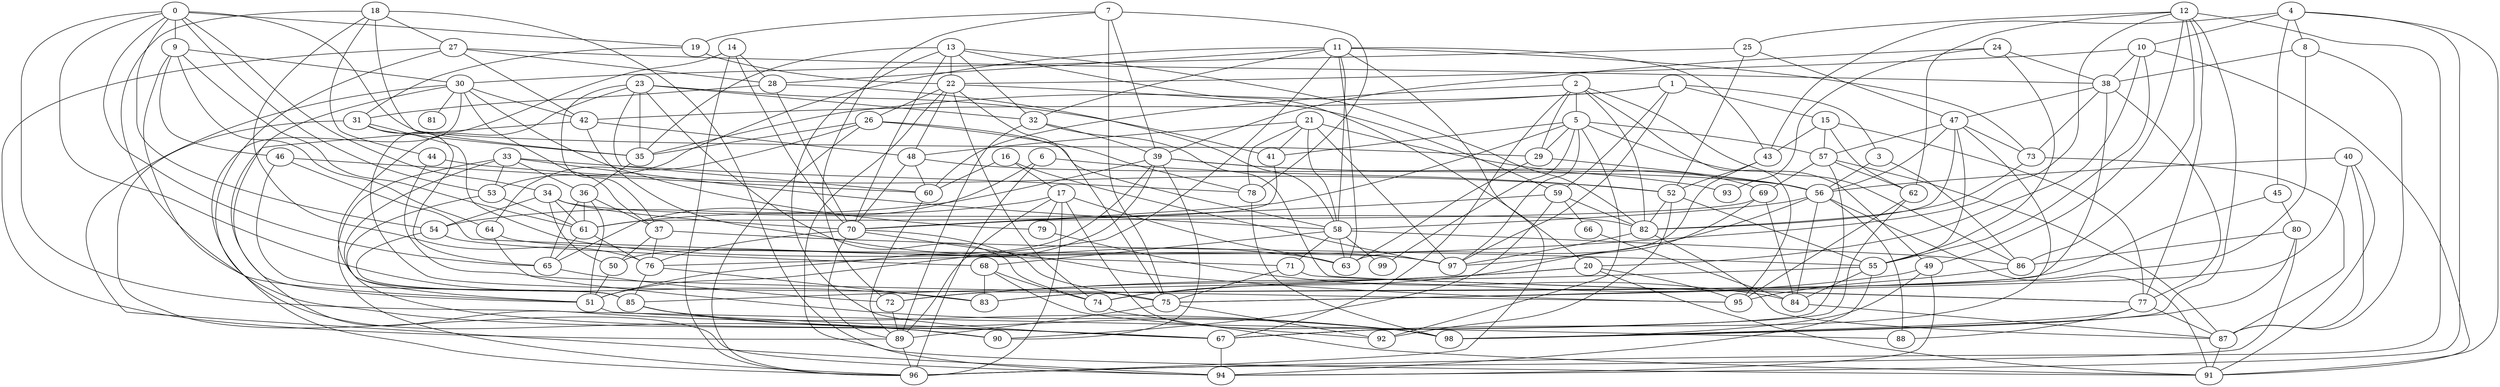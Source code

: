 strict graph "gnp_random_graph(100,0.06)" {
0;
1;
2;
3;
4;
5;
6;
7;
8;
9;
10;
11;
12;
13;
14;
15;
16;
17;
18;
19;
20;
21;
22;
23;
24;
25;
26;
27;
28;
29;
30;
31;
32;
33;
34;
35;
36;
37;
38;
39;
40;
41;
42;
43;
44;
45;
46;
47;
48;
49;
50;
51;
52;
53;
54;
55;
56;
57;
58;
59;
60;
61;
62;
63;
64;
65;
66;
67;
68;
69;
70;
71;
72;
73;
74;
75;
76;
77;
78;
79;
80;
81;
82;
83;
84;
85;
86;
87;
88;
89;
90;
91;
92;
93;
94;
95;
96;
97;
98;
99;
0 -- 65  [is_available=True, prob="0.401317531949"];
0 -- 34  [is_available=True, prob="0.208008335144"];
0 -- 9  [is_available=True, prob="0.933279573528"];
0 -- 83  [is_available=True, prob="0.505369904515"];
0 -- 19  [is_available=True, prob="1.0"];
0 -- 53  [is_available=True, prob="1.0"];
0 -- 54  [is_available=True, prob="1.0"];
0 -- 88  [is_available=True, prob="0.456097788929"];
0 -- 29  [is_available=True, prob="0.749556952247"];
1 -- 97  [is_available=True, prob="1.0"];
1 -- 35  [is_available=True, prob="0.708925836427"];
1 -- 42  [is_available=True, prob="0.539630401566"];
1 -- 15  [is_available=True, prob="0.65754408299"];
1 -- 3  [is_available=True, prob="0.724444714101"];
1 -- 59  [is_available=True, prob="0.840673720476"];
2 -- 67  [is_available=True, prob="1.0"];
2 -- 5  [is_available=True, prob="0.117403841948"];
2 -- 82  [is_available=True, prob="0.544483387959"];
2 -- 86  [is_available=True, prob="0.0749830934709"];
2 -- 60  [is_available=True, prob="0.325486480406"];
2 -- 29  [is_available=True, prob="0.559239321104"];
2 -- 95  [is_available=True, prob="0.12370317748"];
3 -- 56  [is_available=True, prob="0.485612511646"];
3 -- 86  [is_available=True, prob="1.0"];
4 -- 8  [is_available=True, prob="0.777295917238"];
4 -- 10  [is_available=True, prob="0.872376231929"];
4 -- 43  [is_available=True, prob="0.623843836305"];
4 -- 45  [is_available=True, prob="0.729357476459"];
4 -- 91  [is_available=True, prob="0.98853804366"];
4 -- 94  [is_available=True, prob="0.451995803367"];
5 -- 97  [is_available=True, prob="0.891728324819"];
5 -- 99  [is_available=True, prob="1.0"];
5 -- 70  [is_available=True, prob="0.253436534873"];
5 -- 41  [is_available=True, prob="1.0"];
5 -- 49  [is_available=True, prob="0.628165273663"];
5 -- 57  [is_available=True, prob="1.0"];
5 -- 92  [is_available=True, prob="1.0"];
5 -- 29  [is_available=True, prob="1.0"];
6 -- 96  [is_available=True, prob="0.640585922209"];
6 -- 65  [is_available=True, prob="0.351848026224"];
6 -- 52  [is_available=True, prob="0.564862111082"];
7 -- 72  [is_available=True, prob="0.529357479128"];
7 -- 75  [is_available=True, prob="1.0"];
7 -- 19  [is_available=True, prob="0.999707144574"];
7 -- 78  [is_available=True, prob="0.242282104996"];
7 -- 39  [is_available=True, prob="0.868449650904"];
8 -- 83  [is_available=True, prob="1.0"];
8 -- 38  [is_available=True, prob="1.0"];
8 -- 87  [is_available=True, prob="1.0"];
9 -- 64  [is_available=True, prob="0.820248583945"];
9 -- 46  [is_available=True, prob="0.260514155026"];
9 -- 51  [is_available=True, prob="0.118629092126"];
9 -- 61  [is_available=True, prob="0.808153064313"];
9 -- 30  [is_available=True, prob="1.0"];
10 -- 38  [is_available=True, prob="0.825049003085"];
10 -- 20  [is_available=True, prob="0.679509114237"];
10 -- 22  [is_available=True, prob="1.0"];
10 -- 55  [is_available=True, prob="1.0"];
10 -- 91  [is_available=True, prob="0.532950012383"];
11 -- 32  [is_available=True, prob="0.774092118303"];
11 -- 96  [is_available=True, prob="0.994064650559"];
11 -- 73  [is_available=True, prob="0.515269923406"];
11 -- 43  [is_available=True, prob="1.0"];
11 -- 51  [is_available=True, prob="0.0749159891128"];
11 -- 53  [is_available=True, prob="1.0"];
11 -- 58  [is_available=True, prob="1.0"];
11 -- 28  [is_available=True, prob="1.0"];
11 -- 63  [is_available=True, prob="1.0"];
12 -- 96  [is_available=True, prob="0.907032425598"];
12 -- 98  [is_available=True, prob="0.88709916339"];
12 -- 76  [is_available=True, prob="1.0"];
12 -- 77  [is_available=True, prob="1.0"];
12 -- 49  [is_available=True, prob="0.753332696834"];
12 -- 86  [is_available=True, prob="0.120220458673"];
12 -- 25  [is_available=True, prob="1.0"];
12 -- 62  [is_available=True, prob="0.0730132097925"];
13 -- 32  [is_available=True, prob="0.0481843590354"];
13 -- 67  [is_available=True, prob="0.280493103246"];
13 -- 70  [is_available=True, prob="0.0279453609311"];
13 -- 82  [is_available=True, prob="0.306177537041"];
13 -- 35  [is_available=True, prob="0.0869345037084"];
13 -- 20  [is_available=True, prob="1.0"];
13 -- 22  [is_available=True, prob="0.253078731146"];
14 -- 96  [is_available=True, prob="1.0"];
14 -- 75  [is_available=True, prob="0.508044438748"];
14 -- 28  [is_available=True, prob="0.242634142948"];
14 -- 70  [is_available=True, prob="0.912086829151"];
15 -- 43  [is_available=True, prob="0.326070395902"];
15 -- 77  [is_available=True, prob="0.843170731125"];
15 -- 62  [is_available=True, prob="1.0"];
15 -- 57  [is_available=True, prob="0.71112116193"];
16 -- 17  [is_available=True, prob="0.487388315456"];
16 -- 60  [is_available=True, prob="0.247704039993"];
16 -- 97  [is_available=True, prob="1.0"];
17 -- 96  [is_available=True, prob="0.864821834372"];
17 -- 98  [is_available=True, prob="0.266863847846"];
17 -- 79  [is_available=True, prob="0.0669353167582"];
17 -- 89  [is_available=True, prob="1.0"];
17 -- 61  [is_available=True, prob="0.389065659979"];
17 -- 63  [is_available=True, prob="0.395441686684"];
18 -- 35  [is_available=True, prob="0.925505071739"];
18 -- 44  [is_available=True, prob="1.0"];
18 -- 76  [is_available=True, prob="1.0"];
18 -- 91  [is_available=True, prob="0.93995434877"];
18 -- 67  [is_available=True, prob="1.0"];
18 -- 27  [is_available=True, prob="0.357518864199"];
19 -- 31  [is_available=True, prob="0.786254573484"];
19 -- 22  [is_available=True, prob="0.953114108135"];
20 -- 72  [is_available=True, prob="0.664364053266"];
20 -- 85  [is_available=True, prob="0.73212226138"];
20 -- 91  [is_available=True, prob="0.162282258724"];
20 -- 95  [is_available=True, prob="0.477861527114"];
21 -- 97  [is_available=True, prob="0.0782265761721"];
21 -- 69  [is_available=True, prob="1.0"];
21 -- 41  [is_available=True, prob="0.354096801843"];
21 -- 78  [is_available=True, prob="1.0"];
21 -- 48  [is_available=True, prob="1.0"];
21 -- 58  [is_available=True, prob="0.674918970515"];
22 -- 75  [is_available=True, prob="0.145736368353"];
22 -- 48  [is_available=True, prob="0.229384344206"];
22 -- 26  [is_available=True, prob="1.0"];
22 -- 59  [is_available=True, prob="1.0"];
22 -- 74  [is_available=True, prob="0.397960573337"];
22 -- 94  [is_available=True, prob="0.967975671125"];
23 -- 32  [is_available=True, prob="0.936082873635"];
23 -- 35  [is_available=True, prob="0.175630031217"];
23 -- 37  [is_available=True, prob="0.578289367614"];
23 -- 41  [is_available=True, prob="0.788855562672"];
23 -- 74  [is_available=True, prob="0.329641862256"];
23 -- 85  [is_available=True, prob="1.0"];
23 -- 60  [is_available=True, prob="0.568332556702"];
24 -- 55  [is_available=True, prob="0.140708506796"];
24 -- 93  [is_available=True, prob="0.942343116925"];
24 -- 38  [is_available=True, prob="0.57440401021"];
24 -- 39  [is_available=True, prob="1.0"];
25 -- 52  [is_available=True, prob="0.310783470679"];
25 -- 30  [is_available=True, prob="1.0"];
25 -- 47  [is_available=True, prob="0.74002964125"];
26 -- 64  [is_available=True, prob="1.0"];
26 -- 96  [is_available=True, prob="0.699465639648"];
26 -- 35  [is_available=True, prob="0.356035954156"];
26 -- 78  [is_available=True, prob="0.80350426199"];
26 -- 58  [is_available=True, prob="0.919724540458"];
27 -- 38  [is_available=True, prob="1.0"];
27 -- 42  [is_available=True, prob="1.0"];
27 -- 89  [is_available=True, prob="0.973737690524"];
27 -- 90  [is_available=True, prob="0.252899614696"];
27 -- 28  [is_available=True, prob="1.0"];
28 -- 70  [is_available=True, prob="0.0683905681037"];
28 -- 58  [is_available=True, prob="0.865286113863"];
28 -- 31  [is_available=True, prob="0.712873823414"];
29 -- 56  [is_available=True, prob="1.0"];
29 -- 63  [is_available=True, prob="0.217286622906"];
30 -- 96  [is_available=True, prob="1.0"];
30 -- 37  [is_available=True, prob="0.692415741574"];
30 -- 42  [is_available=True, prob="1.0"];
30 -- 79  [is_available=True, prob="0.694548426445"];
30 -- 81  [is_available=True, prob="0.981258931401"];
30 -- 51  [is_available=True, prob="0.110800932793"];
30 -- 94  [is_available=True, prob="1.0"];
31 -- 97  [is_available=True, prob="0.655292400381"];
31 -- 35  [is_available=True, prob="1.0"];
31 -- 65  [is_available=True, prob="0.848751198846"];
31 -- 94  [is_available=True, prob="0.894412275635"];
32 -- 39  [is_available=True, prob="1.0"];
32 -- 77  [is_available=True, prob="1.0"];
32 -- 89  [is_available=True, prob="1.0"];
33 -- 96  [is_available=True, prob="0.173182988763"];
33 -- 36  [is_available=True, prob="0.901290689985"];
33 -- 78  [is_available=True, prob="0.698734570122"];
33 -- 51  [is_available=True, prob="0.137944791119"];
33 -- 53  [is_available=True, prob="0.691491137438"];
33 -- 58  [is_available=True, prob="0.186928677802"];
34 -- 70  [is_available=True, prob="0.0432453915586"];
34 -- 82  [is_available=True, prob="0.200698279956"];
34 -- 50  [is_available=True, prob="0.250136809679"];
34 -- 54  [is_available=True, prob="0.790034169202"];
34 -- 61  [is_available=True, prob="1.0"];
35 -- 36  [is_available=True, prob="1.0"];
36 -- 37  [is_available=True, prob="0.309931550874"];
36 -- 65  [is_available=True, prob="0.58912177769"];
36 -- 51  [is_available=True, prob="0.146836709053"];
36 -- 61  [is_available=True, prob="0.526235349335"];
37 -- 76  [is_available=True, prob="0.254518875597"];
37 -- 50  [is_available=True, prob="0.516946787415"];
37 -- 55  [is_available=True, prob="0.602672120027"];
38 -- 73  [is_available=True, prob="0.165180576089"];
38 -- 75  [is_available=True, prob="0.12282905402"];
38 -- 77  [is_available=True, prob="1.0"];
38 -- 47  [is_available=True, prob="0.108492368477"];
39 -- 56  [is_available=True, prob="0.790044257091"];
39 -- 50  [is_available=True, prob="0.851243470975"];
39 -- 51  [is_available=True, prob="0.251084393173"];
39 -- 54  [is_available=True, prob="0.919860957214"];
39 -- 90  [is_available=True, prob="0.388424296045"];
39 -- 93  [is_available=True, prob="0.121520689843"];
40 -- 56  [is_available=True, prob="0.230168224203"];
40 -- 91  [is_available=True, prob="0.696113039233"];
40 -- 75  [is_available=True, prob="0.0455166875403"];
40 -- 87  [is_available=True, prob="0.0552573724165"];
41 -- 61  [is_available=True, prob="0.0750003714791"];
42 -- 98  [is_available=True, prob="0.652750966152"];
42 -- 48  [is_available=True, prob="0.261754104377"];
42 -- 63  [is_available=True, prob="0.656971578682"];
43 -- 52  [is_available=True, prob="1.0"];
43 -- 63  [is_available=True, prob="1.0"];
44 -- 52  [is_available=True, prob="0.584244719514"];
44 -- 95  [is_available=True, prob="1.0"];
45 -- 80  [is_available=True, prob="0.190065259975"];
45 -- 83  [is_available=True, prob="0.122957638501"];
46 -- 60  [is_available=True, prob="0.400221475689"];
46 -- 85  [is_available=True, prob="0.105022600555"];
46 -- 71  [is_available=True, prob="0.137099130852"];
47 -- 67  [is_available=True, prob="0.200302480194"];
47 -- 73  [is_available=True, prob="0.608813344409"];
47 -- 55  [is_available=True, prob="0.753379025347"];
47 -- 82  [is_available=True, prob="1.0"];
47 -- 57  [is_available=True, prob="1.0"];
47 -- 56  [is_available=True, prob="0.377490528401"];
48 -- 70  [is_available=True, prob="0.656052419382"];
48 -- 56  [is_available=True, prob="1.0"];
48 -- 60  [is_available=True, prob="0.928566791309"];
49 -- 74  [is_available=True, prob="0.405126231074"];
49 -- 98  [is_available=True, prob="0.560875121632"];
49 -- 94  [is_available=True, prob="0.878558951062"];
50 -- 51  [is_available=True, prob="0.936832081696"];
51 -- 67  [is_available=True, prob="0.406212769601"];
52 -- 82  [is_available=True, prob="0.133995153632"];
52 -- 55  [is_available=True, prob="1.0"];
52 -- 92  [is_available=True, prob="0.143368155635"];
53 -- 67  [is_available=True, prob="0.95511293179"];
53 -- 61  [is_available=True, prob="0.814191123308"];
54 -- 68  [is_available=True, prob="0.98728129614"];
54 -- 85  [is_available=True, prob="1.0"];
55 -- 72  [is_available=True, prob="0.787518992115"];
55 -- 84  [is_available=True, prob="0.141518243321"];
55 -- 94  [is_available=True, prob="0.277121277144"];
56 -- 97  [is_available=True, prob="0.991693314419"];
56 -- 84  [is_available=True, prob="0.10802670645"];
56 -- 88  [is_available=True, prob="0.843793597988"];
56 -- 58  [is_available=True, prob="0.783340323058"];
56 -- 91  [is_available=True, prob="0.303828771474"];
57 -- 67  [is_available=True, prob="1.0"];
57 -- 69  [is_available=True, prob="1.0"];
57 -- 87  [is_available=True, prob="0.259395437202"];
57 -- 62  [is_available=True, prob="1.0"];
58 -- 99  [is_available=True, prob="0.903521415819"];
58 -- 68  [is_available=True, prob="0.876635517564"];
58 -- 71  [is_available=True, prob="0.839710228835"];
58 -- 86  [is_available=True, prob="0.514399847269"];
58 -- 63  [is_available=True, prob="1.0"];
59 -- 66  [is_available=True, prob="0.562432644914"];
59 -- 70  [is_available=True, prob="0.00836455535904"];
59 -- 82  [is_available=True, prob="1.0"];
59 -- 90  [is_available=True, prob="0.511908195541"];
60 -- 89  [is_available=True, prob="0.694279270063"];
61 -- 65  [is_available=True, prob="0.77119103354"];
61 -- 76  [is_available=True, prob="1.0"];
62 -- 95  [is_available=True, prob="0.551426092331"];
62 -- 67  [is_available=True, prob="0.337943942413"];
64 -- 98  [is_available=True, prob="1.0"];
64 -- 97  [is_available=True, prob="0.449527180164"];
65 -- 72  [is_available=True, prob="0.0042984788644"];
66 -- 84  [is_available=True, prob="0.871463571319"];
67 -- 94  [is_available=True, prob="0.580241422519"];
68 -- 83  [is_available=True, prob="1.0"];
68 -- 92  [is_available=True, prob="0.52036801984"];
68 -- 74  [is_available=True, prob="0.471717193754"];
69 -- 74  [is_available=True, prob="1.0"];
69 -- 84  [is_available=True, prob="1.0"];
69 -- 70  [is_available=True, prob="0.762798467157"];
70 -- 95  [is_available=True, prob="0.158949398967"];
70 -- 75  [is_available=True, prob="0.0815967514564"];
70 -- 76  [is_available=True, prob="1.0"];
70 -- 89  [is_available=True, prob="0.0920317008865"];
71 -- 75  [is_available=True, prob="0.208697030528"];
71 -- 77  [is_available=True, prob="0.0445102008771"];
72 -- 89  [is_available=True, prob="0.875383356921"];
73 -- 87  [is_available=True, prob="0.92499957181"];
73 -- 82  [is_available=True, prob="0.899962240984"];
74 -- 91  [is_available=True, prob="0.56444558655"];
75 -- 89  [is_available=True, prob="0.646463393082"];
75 -- 92  [is_available=True, prob="0.254693219554"];
76 -- 83  [is_available=True, prob="0.608670521266"];
76 -- 85  [is_available=True, prob="0.590349613783"];
77 -- 98  [is_available=True, prob="1.0"];
77 -- 87  [is_available=True, prob="0.669518775396"];
77 -- 88  [is_available=True, prob="0.57343640504"];
78 -- 98  [is_available=True, prob="0.647256643654"];
79 -- 84  [is_available=True, prob="1.0"];
80 -- 96  [is_available=True, prob="0.502332511872"];
80 -- 98  [is_available=True, prob="0.0903302436054"];
80 -- 86  [is_available=True, prob="0.777553524723"];
82 -- 97  [is_available=True, prob="1.0"];
82 -- 87  [is_available=True, prob="0.549916901306"];
84 -- 87  [is_available=True, prob="0.952930828107"];
85 -- 98  [is_available=True, prob="1.0"];
85 -- 90  [is_available=True, prob="0.310690937508"];
86 -- 95  [is_available=True, prob="1.0"];
87 -- 91  [is_available=True, prob="1.0"];
89 -- 96  [is_available=True, prob="0.910844570333"];
}
